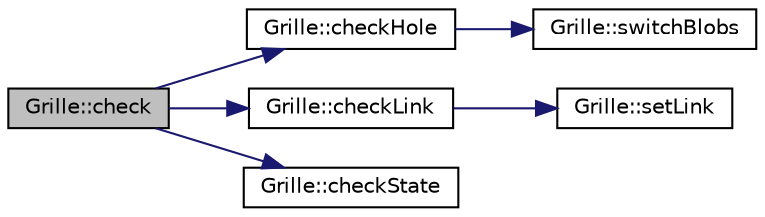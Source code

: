 digraph G
{
  bgcolor="transparent";
  edge [fontname="Helvetica",fontsize="10",labelfontname="Helvetica",labelfontsize="10"];
  node [fontname="Helvetica",fontsize="10",shape=record];
  rankdir=LR;
  Node1 [label="Grille::check",height=0.2,width=0.4,color="black", fillcolor="grey75", style="filled" fontcolor="black"];
  Node1 -> Node2 [color="midnightblue",fontsize="10",style="solid",fontname="Helvetica"];
  Node2 [label="Grille::checkHole",height=0.2,width=0.4,color="black",URL="$a00009.html#a9921270522f16053aa254abb2cab22de",tooltip="(one liner)"];
  Node2 -> Node3 [color="midnightblue",fontsize="10",style="solid",fontname="Helvetica"];
  Node3 [label="Grille::switchBlobs",height=0.2,width=0.4,color="black",URL="$a00009.html#af24ae497afd4dc1657587803fb45fe1f",tooltip="(one liner)"];
  Node1 -> Node4 [color="midnightblue",fontsize="10",style="solid",fontname="Helvetica"];
  Node4 [label="Grille::checkLink",height=0.2,width=0.4,color="black",URL="$a00009.html#acae31a9e26671f326ee60e11424f4545",tooltip="(one liner)"];
  Node4 -> Node5 [color="midnightblue",fontsize="10",style="solid",fontname="Helvetica"];
  Node5 [label="Grille::setLink",height=0.2,width=0.4,color="black",URL="$a00009.html#add9aa6f09b3f80fa364ee7df3c6daa16",tooltip="(one liner)"];
  Node1 -> Node6 [color="midnightblue",fontsize="10",style="solid",fontname="Helvetica"];
  Node6 [label="Grille::checkState",height=0.2,width=0.4,color="black",URL="$a00009.html#ab8bd46d3f97f1849662fe2642f270846",tooltip="(one liner)"];
}
